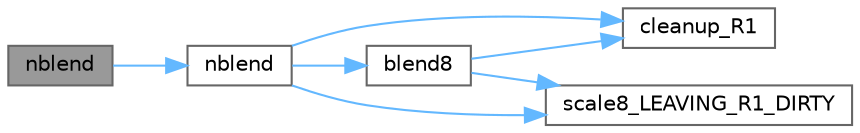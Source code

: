 digraph "nblend"
{
 // LATEX_PDF_SIZE
  bgcolor="transparent";
  edge [fontname=Helvetica,fontsize=10,labelfontname=Helvetica,labelfontsize=10];
  node [fontname=Helvetica,fontsize=10,shape=box,height=0.2,width=0.4];
  rankdir="LR";
  Node1 [id="Node000001",label="nblend",height=0.2,width=0.4,color="gray40", fillcolor="grey60", style="filled", fontcolor="black",tooltip="Destructively blends a given fraction of a color array into an existing color array."];
  Node1 -> Node2 [id="edge1_Node000001_Node000002",color="steelblue1",style="solid",tooltip=" "];
  Node2 [id="Node000002",label="nblend",height=0.2,width=0.4,color="grey40", fillcolor="white", style="filled",URL="$dc/db8/group___color_blends.html#ga325120664a9c9b41abceee65303b0c4e",tooltip="Destructively modifies one color, blending in a given fraction of an overlay color."];
  Node2 -> Node3 [id="edge2_Node000002_Node000003",color="steelblue1",style="solid",tooltip=" "];
  Node3 [id="Node000003",label="blend8",height=0.2,width=0.4,color="grey40", fillcolor="white", style="filled",URL="$d5/d98/group___math.html#ga9a604de042246d6c87fdbfdd5578f377",tooltip="Blend a variable proportion (0-255) of one byte to another."];
  Node3 -> Node4 [id="edge3_Node000003_Node000004",color="steelblue1",style="solid",tooltip=" "];
  Node4 [id="Node000004",label="cleanup_R1",height=0.2,width=0.4,color="grey40", fillcolor="white", style="filled",URL="$d0/da5/group___scaling_dirty.html#ga3fade00fb4cf5b937b973128198a7a79",tooltip="Clean up the r1 register after a series of *LEAVING_R1_DIRTY calls."];
  Node3 -> Node5 [id="edge4_Node000003_Node000005",color="steelblue1",style="solid",tooltip=" "];
  Node5 [id="Node000005",label="scale8_LEAVING_R1_DIRTY",height=0.2,width=0.4,color="grey40", fillcolor="white", style="filled",URL="$d0/da5/group___scaling_dirty.html#ga7386235cada3aca429b189681d2ec56d",tooltip="This version of scale8() does not clean up the R1 register on AVR."];
  Node2 -> Node4 [id="edge5_Node000002_Node000004",color="steelblue1",style="solid",tooltip=" "];
  Node2 -> Node5 [id="edge6_Node000002_Node000005",color="steelblue1",style="solid",tooltip=" "];
}
